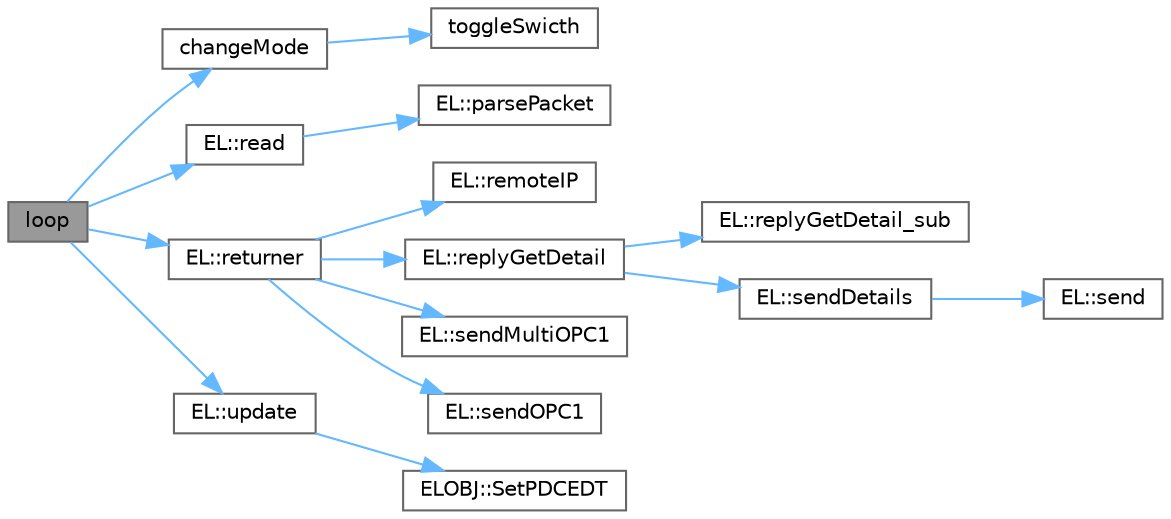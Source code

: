 digraph "loop"
{
 // LATEX_PDF_SIZE
  bgcolor="transparent";
  edge [fontname=Helvetica,fontsize=10,labelfontname=Helvetica,labelfontsize=10];
  node [fontname=Helvetica,fontsize=10,shape=box,height=0.2,width=0.4];
  rankdir="LR";
  Node1 [label="loop",height=0.2,width=0.4,color="gray40", fillcolor="grey60", style="filled", fontcolor="black",tooltip=" "];
  Node1 -> Node2 [color="steelblue1",style="solid"];
  Node2 [label="changeMode",height=0.2,width=0.4,color="grey40", fillcolor="white", style="filled",URL="$main_8cpp.html#a1b943d707d0f55c5750bbc6c5fcf858f",tooltip=" "];
  Node2 -> Node3 [color="steelblue1",style="solid"];
  Node3 [label="toggleSwicth",height=0.2,width=0.4,color="grey40", fillcolor="white", style="filled",URL="$main_8cpp.html#a7a73893acf365847dffd3362e856af22",tooltip=" "];
  Node1 -> Node4 [color="steelblue1",style="solid"];
  Node4 [label="EL::read",height=0.2,width=0.4,color="grey40", fillcolor="white", style="filled",URL="$class_e_l.html#adb5539d23d71d5dc1b708868c241875a",tooltip="受信データを受け取る"];
  Node4 -> Node5 [color="steelblue1",style="solid"];
  Node5 [label="EL::parsePacket",height=0.2,width=0.4,color="grey40", fillcolor="white", style="filled",URL="$class_e_l.html#a4706069c6c704f074a811b49d9bfd337",tooltip="受信データを読む"];
  Node1 -> Node6 [color="steelblue1",style="solid"];
  Node6 [label="EL::returner",height=0.2,width=0.4,color="grey40", fillcolor="white", style="filled",URL="$class_e_l.html#a54d6de75eb5743e2d80dbe81c93993ed",tooltip=" "];
  Node6 -> Node7 [color="steelblue1",style="solid"];
  Node7 [label="EL::remoteIP",height=0.2,width=0.4,color="grey40", fillcolor="white", style="filled",URL="$class_e_l.html#afb8d61da0fa657758fb4231f061337fc",tooltip="受信データの送信元を取得する"];
  Node6 -> Node8 [color="steelblue1",style="solid"];
  Node8 [label="EL::replyGetDetail",height=0.2,width=0.4,color="grey40", fillcolor="white", style="filled",URL="$class_e_l.html#a7c323a2e5634104f38317521d4c0a239",tooltip="Getに対して複数OPCにも対応して返答する内部関数"];
  Node8 -> Node9 [color="steelblue1",style="solid"];
  Node9 [label="EL::replyGetDetail_sub",height=0.2,width=0.4,color="grey40", fillcolor="white", style="filled",URL="$class_e_l.html#a1d6a20d4d498936b3afe2bcfad10f268",tooltip="EOJとEPCを指定したとき、そのプロパティ（EDT）はあるかチェックする内部関数"];
  Node8 -> Node10 [color="steelblue1",style="solid"];
  Node10 [label="EL::sendDetails",height=0.2,width=0.4,color="grey40", fillcolor="white", style="filled",URL="$class_e_l.html#a558f0e1b780b266d05ad73a57f991029",tooltip="複数のEPCで送信する場合はこれを使う"];
  Node10 -> Node11 [color="steelblue1",style="solid"];
  Node11 [label="EL::send",height=0.2,width=0.4,color="grey40", fillcolor="white", style="filled",URL="$class_e_l.html#a58b950847b38135814429193175b9b72",tooltip="IP指定による送信"];
  Node6 -> Node12 [color="steelblue1",style="solid"];
  Node12 [label="EL::sendMultiOPC1",height=0.2,width=0.4,color="grey40", fillcolor="white", style="filled",URL="$class_e_l.html#a244aa53bae7709adcf29c631b7cabf55",tooltip=" "];
  Node6 -> Node13 [color="steelblue1",style="solid"];
  Node13 [label="EL::sendOPC1",height=0.2,width=0.4,color="grey40", fillcolor="white", style="filled",URL="$class_e_l.html#ac68ea0b0b0d356a1d6931aca75d1c65d",tooltip=" "];
  Node1 -> Node14 [color="steelblue1",style="solid"];
  Node14 [label="EL::update",height=0.2,width=0.4,color="grey40", fillcolor="white", style="filled",URL="$class_e_l.html#a0f235980e2cdae6da6ca84c8098d49cb",tooltip="EPCの値を変更する, eojが1個の場合（複数の場合は0番に相当）"];
  Node14 -> Node15 [color="steelblue1",style="solid"];
  Node15 [label="ELOBJ::SetPDCEDT",height=0.2,width=0.4,color="grey40", fillcolor="white", style="filled",URL="$class_e_l_o_b_j.html#a215e34be020dd6dc5d63d677a3f858b2",tooltip="EPCに対して、PDCEDTのを結びつける（セットと更新）"];
}
